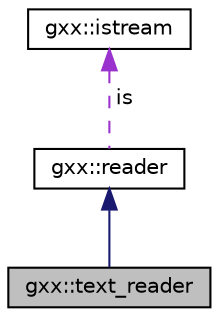 digraph "gxx::text_reader"
{
  edge [fontname="Helvetica",fontsize="10",labelfontname="Helvetica",labelfontsize="10"];
  node [fontname="Helvetica",fontsize="10",shape=record];
  Node1 [label="gxx::text_reader",height=0.2,width=0.4,color="black", fillcolor="grey75", style="filled", fontcolor="black"];
  Node2 -> Node1 [dir="back",color="midnightblue",fontsize="10",style="solid",fontname="Helvetica"];
  Node2 [label="gxx::reader",height=0.2,width=0.4,color="black", fillcolor="white", style="filled",URL="$classgxx_1_1reader.html"];
  Node3 -> Node2 [dir="back",color="darkorchid3",fontsize="10",style="dashed",label=" is" ,fontname="Helvetica"];
  Node3 [label="gxx::istream",height=0.2,width=0.4,color="black", fillcolor="white", style="filled",URL="$classgxx_1_1istream.html"];
}
